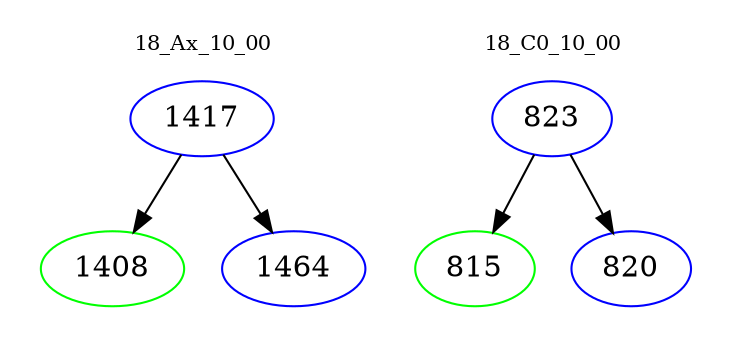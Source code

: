 digraph{
subgraph cluster_0 {
color = white
label = "18_Ax_10_00";
fontsize=10;
T0_1417 [label="1417", color="blue"]
T0_1417 -> T0_1408 [color="black"]
T0_1408 [label="1408", color="green"]
T0_1417 -> T0_1464 [color="black"]
T0_1464 [label="1464", color="blue"]
}
subgraph cluster_1 {
color = white
label = "18_C0_10_00";
fontsize=10;
T1_823 [label="823", color="blue"]
T1_823 -> T1_815 [color="black"]
T1_815 [label="815", color="green"]
T1_823 -> T1_820 [color="black"]
T1_820 [label="820", color="blue"]
}
}
